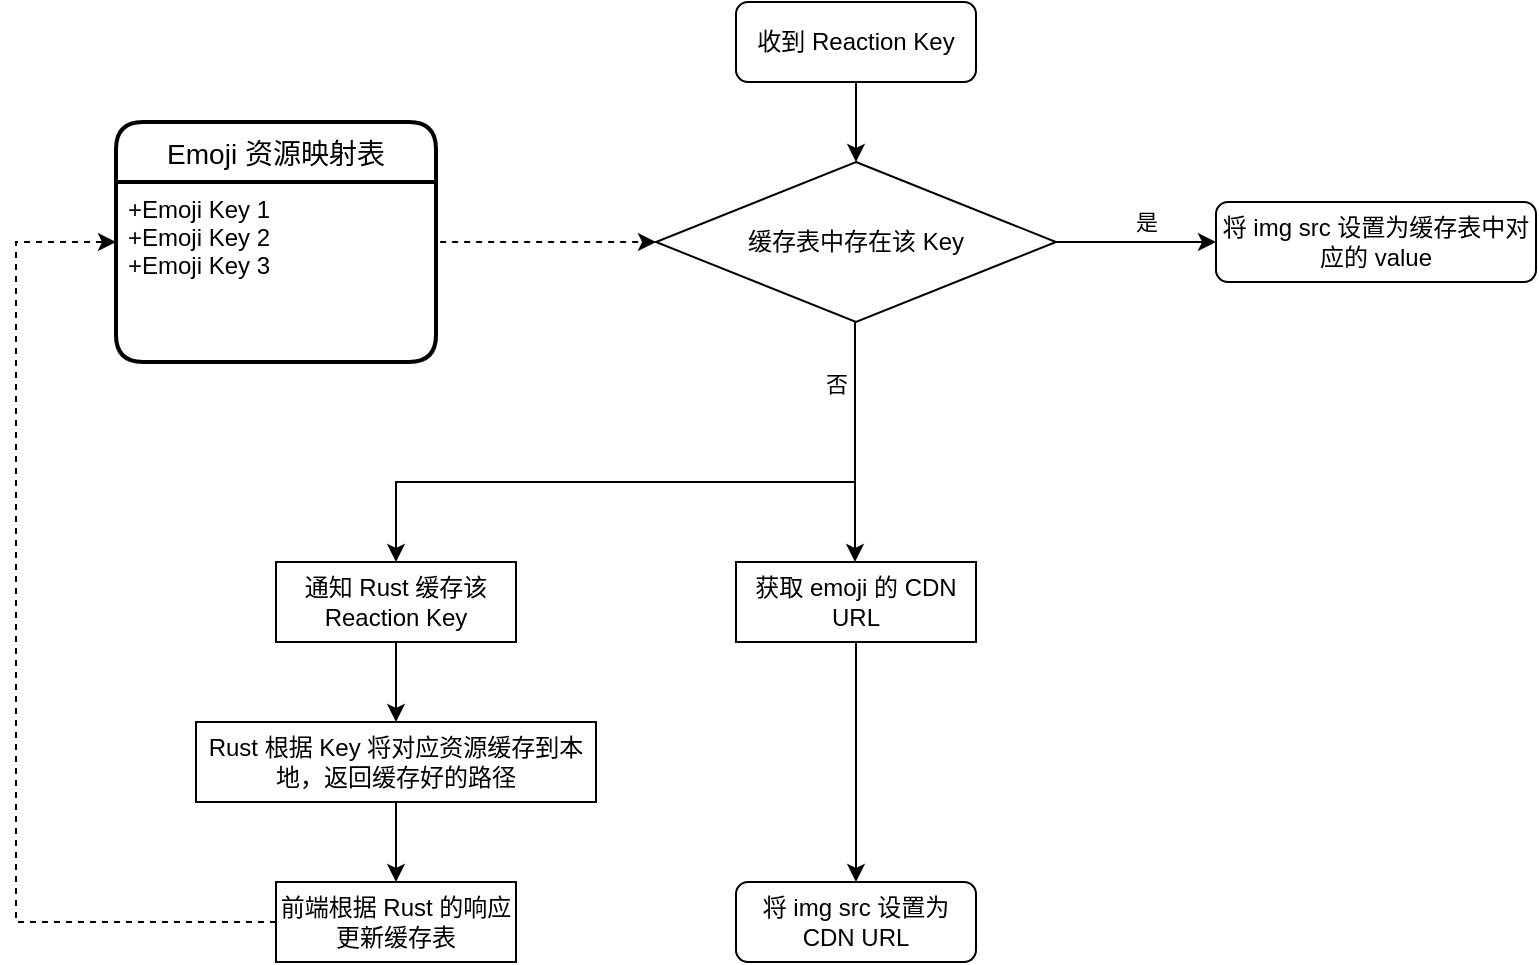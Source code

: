 <mxfile version="13.2.3" type="github">
  <diagram id="zstuHuoxTpI0rhcbntdd" name="第 1 页">
    <mxGraphModel dx="1426" dy="771" grid="1" gridSize="10" guides="1" tooltips="1" connect="1" arrows="1" fold="1" page="1" pageScale="1" pageWidth="827" pageHeight="1169" math="0" shadow="0">
      <root>
        <mxCell id="0" />
        <mxCell id="1" parent="0" />
        <mxCell id="PNzyqWy11bQWcvuqCI_e-16" value="" style="edgeStyle=orthogonalEdgeStyle;rounded=0;orthogonalLoop=1;jettySize=auto;html=1;entryX=0.5;entryY=0;entryDx=0;entryDy=0;" edge="1" parent="1" source="PNzyqWy11bQWcvuqCI_e-14" target="PNzyqWy11bQWcvuqCI_e-17">
          <mxGeometry relative="1" as="geometry">
            <mxPoint x="474" y="120" as="targetPoint" />
          </mxGeometry>
        </mxCell>
        <mxCell id="PNzyqWy11bQWcvuqCI_e-14" value="收到 Reaction Key" style="rounded=1;whiteSpace=wrap;html=1;" vertex="1" parent="1">
          <mxGeometry x="400" y="40" width="120" height="40" as="geometry" />
        </mxCell>
        <mxCell id="PNzyqWy11bQWcvuqCI_e-18" style="edgeStyle=orthogonalEdgeStyle;rounded=0;orthogonalLoop=1;jettySize=auto;html=1;entryX=0;entryY=0.5;entryDx=0;entryDy=0;exitX=1;exitY=0.5;exitDx=0;exitDy=0;" edge="1" parent="1" source="PNzyqWy11bQWcvuqCI_e-17" target="PNzyqWy11bQWcvuqCI_e-19">
          <mxGeometry relative="1" as="geometry">
            <mxPoint x="474" y="240" as="targetPoint" />
            <mxPoint x="550" y="140" as="sourcePoint" />
          </mxGeometry>
        </mxCell>
        <mxCell id="PNzyqWy11bQWcvuqCI_e-20" value="是" style="edgeLabel;html=1;align=center;verticalAlign=middle;resizable=0;points=[];" vertex="1" connectable="0" parent="PNzyqWy11bQWcvuqCI_e-18">
          <mxGeometry x="-0.25" y="3" relative="1" as="geometry">
            <mxPoint x="15" y="-7" as="offset" />
          </mxGeometry>
        </mxCell>
        <mxCell id="PNzyqWy11bQWcvuqCI_e-17" value="&lt;span&gt;缓存表中存在该 Key&lt;/span&gt;" style="rhombus;whiteSpace=wrap;html=1;" vertex="1" parent="1">
          <mxGeometry x="360" y="120" width="200" height="80" as="geometry" />
        </mxCell>
        <mxCell id="PNzyqWy11bQWcvuqCI_e-28" value="" style="edgeStyle=orthogonalEdgeStyle;rounded=0;orthogonalLoop=1;jettySize=auto;html=1;exitX=0.5;exitY=1;exitDx=0;exitDy=0;" edge="1" parent="1">
          <mxGeometry relative="1" as="geometry">
            <mxPoint x="459.5" y="200" as="sourcePoint" />
            <mxPoint x="459.5" y="320" as="targetPoint" />
            <Array as="points">
              <mxPoint x="459.5" y="260" />
              <mxPoint x="459.5" y="260" />
            </Array>
          </mxGeometry>
        </mxCell>
        <mxCell id="PNzyqWy11bQWcvuqCI_e-35" value="否" style="edgeLabel;html=1;align=center;verticalAlign=middle;resizable=0;points=[];" vertex="1" connectable="0" parent="PNzyqWy11bQWcvuqCI_e-28">
          <mxGeometry x="0.038" y="-1" relative="1" as="geometry">
            <mxPoint x="-8.5" y="-32" as="offset" />
          </mxGeometry>
        </mxCell>
        <mxCell id="PNzyqWy11bQWcvuqCI_e-30" value="" style="edgeStyle=orthogonalEdgeStyle;rounded=0;orthogonalLoop=1;jettySize=auto;html=1;" edge="1" parent="1" source="PNzyqWy11bQWcvuqCI_e-27" target="PNzyqWy11bQWcvuqCI_e-29">
          <mxGeometry relative="1" as="geometry" />
        </mxCell>
        <mxCell id="PNzyqWy11bQWcvuqCI_e-27" value="获取 emoji 的 CDN URL" style="rounded=1;whiteSpace=wrap;html=1;arcSize=0;" vertex="1" parent="1">
          <mxGeometry x="400" y="320" width="120" height="40" as="geometry" />
        </mxCell>
        <mxCell id="PNzyqWy11bQWcvuqCI_e-29" value="将 img src 设置为 CDN URL" style="rounded=1;whiteSpace=wrap;html=1;" vertex="1" parent="1">
          <mxGeometry x="400" y="480" width="120" height="40" as="geometry" />
        </mxCell>
        <mxCell id="PNzyqWy11bQWcvuqCI_e-32" value="" style="edgeStyle=orthogonalEdgeStyle;rounded=0;orthogonalLoop=1;jettySize=auto;html=1;" edge="1" parent="1" source="PNzyqWy11bQWcvuqCI_e-24" target="PNzyqWy11bQWcvuqCI_e-31">
          <mxGeometry relative="1" as="geometry" />
        </mxCell>
        <mxCell id="PNzyqWy11bQWcvuqCI_e-39" style="edgeStyle=orthogonalEdgeStyle;rounded=0;orthogonalLoop=1;jettySize=auto;html=1;entryX=0.5;entryY=0;entryDx=0;entryDy=0;" edge="1" parent="1" target="PNzyqWy11bQWcvuqCI_e-24">
          <mxGeometry relative="1" as="geometry">
            <mxPoint x="540" y="280" as="targetPoint" />
            <mxPoint x="460" y="280" as="sourcePoint" />
            <Array as="points">
              <mxPoint x="230" y="280" />
            </Array>
          </mxGeometry>
        </mxCell>
        <mxCell id="PNzyqWy11bQWcvuqCI_e-24" value="通知 Rust 缓存该 Reaction Key" style="rounded=1;whiteSpace=wrap;html=1;arcSize=0;" vertex="1" parent="1">
          <mxGeometry x="170" y="320" width="120" height="40" as="geometry" />
        </mxCell>
        <mxCell id="PNzyqWy11bQWcvuqCI_e-34" value="" style="edgeStyle=orthogonalEdgeStyle;rounded=0;orthogonalLoop=1;jettySize=auto;html=1;" edge="1" parent="1" source="PNzyqWy11bQWcvuqCI_e-31" target="PNzyqWy11bQWcvuqCI_e-33">
          <mxGeometry relative="1" as="geometry" />
        </mxCell>
        <mxCell id="PNzyqWy11bQWcvuqCI_e-31" value="Rust 根据 Key 将对应资源缓存到本地，返回缓存好的路径" style="rounded=1;whiteSpace=wrap;html=1;arcSize=0;" vertex="1" parent="1">
          <mxGeometry x="130" y="400" width="200" height="40" as="geometry" />
        </mxCell>
        <mxCell id="PNzyqWy11bQWcvuqCI_e-44" style="edgeStyle=orthogonalEdgeStyle;rounded=0;orthogonalLoop=1;jettySize=auto;html=1;entryX=0;entryY=0.5;entryDx=0;entryDy=0;dashed=1;" edge="1" parent="1" source="PNzyqWy11bQWcvuqCI_e-33" target="PNzyqWy11bQWcvuqCI_e-41">
          <mxGeometry relative="1" as="geometry">
            <mxPoint x="40" y="160" as="targetPoint" />
            <Array as="points">
              <mxPoint x="40" y="500" />
              <mxPoint x="40" y="160" />
            </Array>
          </mxGeometry>
        </mxCell>
        <mxCell id="PNzyqWy11bQWcvuqCI_e-33" value="前端根据 Rust 的响应更新缓存表" style="rounded=1;whiteSpace=wrap;html=1;arcSize=0;" vertex="1" parent="1">
          <mxGeometry x="170" y="480" width="120" height="40" as="geometry" />
        </mxCell>
        <mxCell id="PNzyqWy11bQWcvuqCI_e-19" value="将 img src 设置为缓存表中对应的 value" style="rounded=1;whiteSpace=wrap;html=1;" vertex="1" parent="1">
          <mxGeometry x="640" y="140" width="160" height="40" as="geometry" />
        </mxCell>
        <mxCell id="PNzyqWy11bQWcvuqCI_e-41" value="Emoji 资源映射表" style="swimlane;childLayout=stackLayout;horizontal=1;startSize=30;horizontalStack=0;rounded=1;fontSize=14;fontStyle=0;strokeWidth=2;resizeParent=0;resizeLast=1;shadow=0;dashed=0;align=center;" vertex="1" parent="1">
          <mxGeometry x="90" y="100" width="160" height="120" as="geometry" />
        </mxCell>
        <mxCell id="PNzyqWy11bQWcvuqCI_e-42" value="+Emoji Key 1&#xa;+Emoji Key 2&#xa;+Emoji Key 3" style="align=left;strokeColor=none;fillColor=none;spacingLeft=4;fontSize=12;verticalAlign=top;resizable=0;rotatable=0;part=1;" vertex="1" parent="PNzyqWy11bQWcvuqCI_e-41">
          <mxGeometry y="30" width="160" height="90" as="geometry" />
        </mxCell>
        <mxCell id="PNzyqWy11bQWcvuqCI_e-45" value="" style="endArrow=classic;html=1;dashed=1;exitX=1.013;exitY=0.333;exitDx=0;exitDy=0;exitPerimeter=0;entryX=0;entryY=0.5;entryDx=0;entryDy=0;" edge="1" parent="1" source="PNzyqWy11bQWcvuqCI_e-42" target="PNzyqWy11bQWcvuqCI_e-17">
          <mxGeometry width="50" height="50" relative="1" as="geometry">
            <mxPoint x="290" y="120" as="sourcePoint" />
            <mxPoint x="340" y="70" as="targetPoint" />
          </mxGeometry>
        </mxCell>
      </root>
    </mxGraphModel>
  </diagram>
</mxfile>
